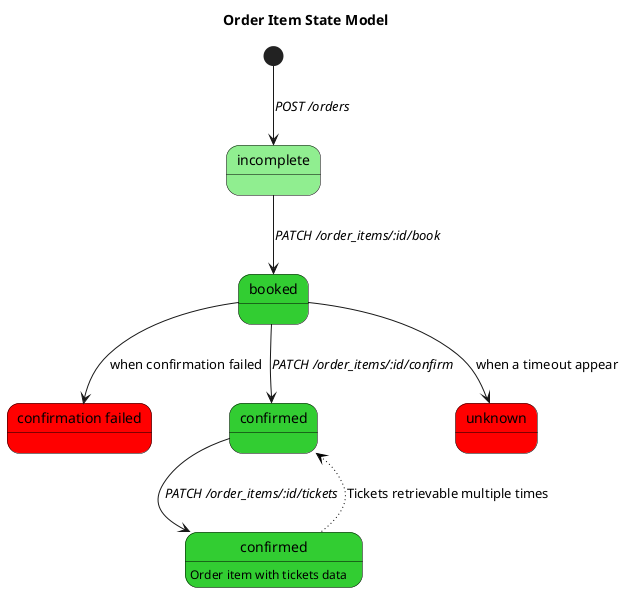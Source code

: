 @startuml

' in order to change this diagram, please got to http://www.planttext.com
' http://plantuml.com/en/state-diagram
	
skinparam state {
  StartColor Black
  EndColor Black
  BackgroundColor LightYellow
  BackgroundColor<<OrderIncomplete>> LightGreen
  BackgroundColor<<OrderProcessing>> LimeGreen
  BackgroundColor<<OrderProcessed>> Green
  BackgroundColor<<OrderErrored>> Red
  BorderColor Black
}

title Order Item State Model
state "incomplete" as Incomplete <<OrderIncomplete>>
state "booked" as Booked <<OrderProcessing>>
state "confirmation failed" as ConfirmationFailed <<OrderErrored>>
state "confirmed" as Confirmed <<OrderProcessing>>
state "confirmed" as TicketRetrieved <<OrderProcessing>>
TicketRetrieved: Order item with tickets data
state "unknown" as Unknown <<OrderErrored>>

' nominal case
[*] -down-> Incomplete : //POST /orders//
Incomplete -down-> Booked : //PATCH /order_items/:id/book//
Booked -down-> Confirmed : //PATCH /order_items/:id/confirm//
Confirmed -down-> TicketRetrieved : //PATCH /order_items/:id/tickets//
TicketRetrieved -[#black,dotted]-> Confirmed : Tickets retrievable multiple times


' non nominal case
Booked --> ConfirmationFailed : when confirmation failed
Booked --> Unknown : when a timeout appear

' notes

@enduml
